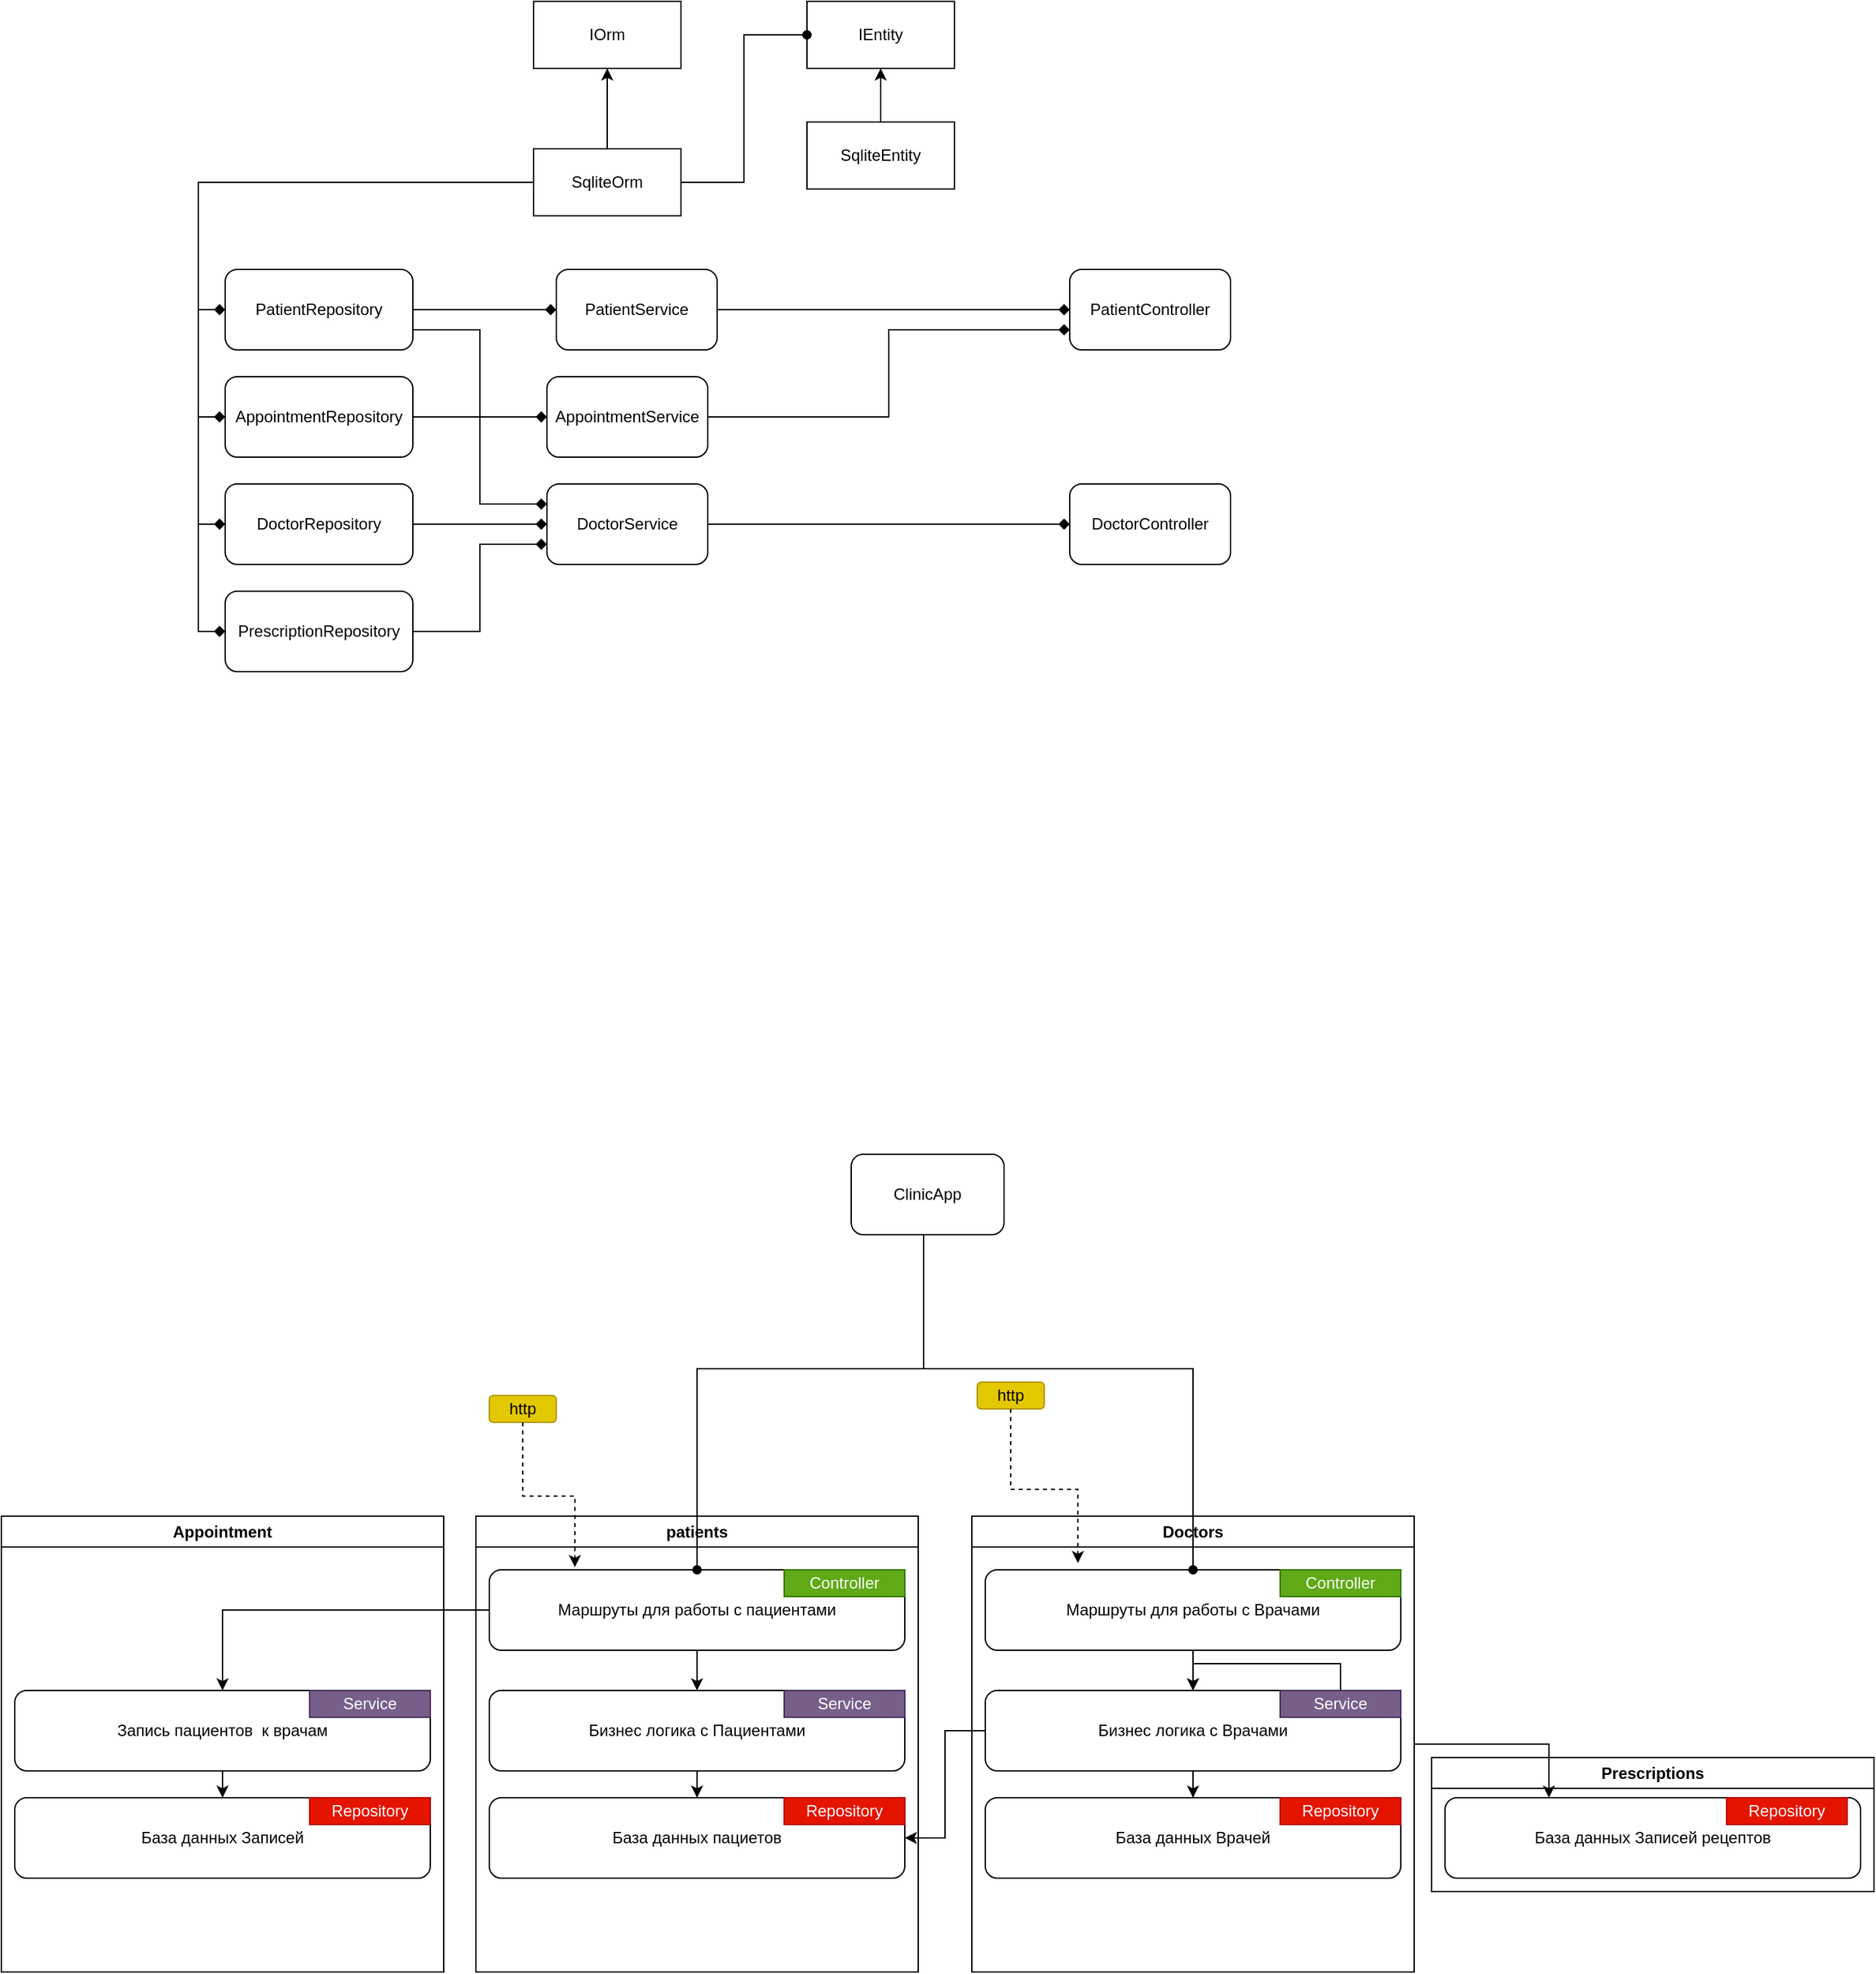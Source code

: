 <mxfile version="22.1.2" type="device">
  <diagram id="C5RBs43oDa-KdzZeNtuy" name="Page-1">
    <mxGraphModel dx="1834" dy="1582" grid="1" gridSize="10" guides="1" tooltips="1" connect="1" arrows="1" fold="1" page="0" pageScale="1" pageWidth="827" pageHeight="1169" math="0" shadow="0">
      <root>
        <mxCell id="WIyWlLk6GJQsqaUBKTNV-0" />
        <mxCell id="WIyWlLk6GJQsqaUBKTNV-1" parent="WIyWlLk6GJQsqaUBKTNV-0" />
        <mxCell id="cg0KSg9u_-q0Aa4BXfWe-5" value="Prescriptions" style="swimlane;whiteSpace=wrap;html=1;" vertex="1" parent="WIyWlLk6GJQsqaUBKTNV-1">
          <mxGeometry x="1010" y="570" width="330" height="100" as="geometry" />
        </mxCell>
        <mxCell id="cg0KSg9u_-q0Aa4BXfWe-13" value="База данных Записей рецептов" style="rounded=1;whiteSpace=wrap;html=1;align=center;" vertex="1" parent="cg0KSg9u_-q0Aa4BXfWe-5">
          <mxGeometry x="10" y="30" width="310" height="60" as="geometry" />
        </mxCell>
        <mxCell id="cg0KSg9u_-q0Aa4BXfWe-14" value="Repository" style="rounded=0;whiteSpace=wrap;html=1;fillColor=#e51400;strokeColor=#B20000;fontColor=#ffffff;" vertex="1" parent="cg0KSg9u_-q0Aa4BXfWe-5">
          <mxGeometry x="220" y="30" width="90" height="20" as="geometry" />
        </mxCell>
        <mxCell id="YM2_Y6nuZBt199N-Kwbz-7" value="IOrm" style="html=1;whiteSpace=wrap;" parent="WIyWlLk6GJQsqaUBKTNV-1" vertex="1">
          <mxGeometry x="340" y="-740" width="110" height="50" as="geometry" />
        </mxCell>
        <mxCell id="YM2_Y6nuZBt199N-Kwbz-8" value="IEntity" style="html=1;whiteSpace=wrap;" parent="WIyWlLk6GJQsqaUBKTNV-1" vertex="1">
          <mxGeometry x="544" y="-740" width="110" height="50" as="geometry" />
        </mxCell>
        <mxCell id="YM2_Y6nuZBt199N-Kwbz-10" style="edgeStyle=orthogonalEdgeStyle;rounded=0;orthogonalLoop=1;jettySize=auto;html=1;entryX=0.5;entryY=1;entryDx=0;entryDy=0;" parent="WIyWlLk6GJQsqaUBKTNV-1" source="YM2_Y6nuZBt199N-Kwbz-9" target="YM2_Y6nuZBt199N-Kwbz-7" edge="1">
          <mxGeometry relative="1" as="geometry" />
        </mxCell>
        <mxCell id="YM2_Y6nuZBt199N-Kwbz-16" style="edgeStyle=orthogonalEdgeStyle;rounded=0;orthogonalLoop=1;jettySize=auto;html=1;exitX=1;exitY=0.5;exitDx=0;exitDy=0;entryX=0;entryY=0.5;entryDx=0;entryDy=0;endArrow=oval;endFill=1;" parent="WIyWlLk6GJQsqaUBKTNV-1" source="YM2_Y6nuZBt199N-Kwbz-9" target="YM2_Y6nuZBt199N-Kwbz-8" edge="1">
          <mxGeometry relative="1" as="geometry" />
        </mxCell>
        <mxCell id="cg0KSg9u_-q0Aa4BXfWe-26" style="edgeStyle=orthogonalEdgeStyle;rounded=0;orthogonalLoop=1;jettySize=auto;html=1;entryX=0;entryY=0.5;entryDx=0;entryDy=0;endArrow=diamond;endFill=1;" edge="1" parent="WIyWlLk6GJQsqaUBKTNV-1" source="YM2_Y6nuZBt199N-Kwbz-9" target="YM2_Y6nuZBt199N-Kwbz-61">
          <mxGeometry relative="1" as="geometry" />
        </mxCell>
        <mxCell id="cg0KSg9u_-q0Aa4BXfWe-27" style="edgeStyle=orthogonalEdgeStyle;rounded=0;orthogonalLoop=1;jettySize=auto;html=1;entryX=0;entryY=0.5;entryDx=0;entryDy=0;endArrow=diamond;endFill=1;" edge="1" parent="WIyWlLk6GJQsqaUBKTNV-1" source="YM2_Y6nuZBt199N-Kwbz-9" target="YM2_Y6nuZBt199N-Kwbz-63">
          <mxGeometry relative="1" as="geometry" />
        </mxCell>
        <mxCell id="cg0KSg9u_-q0Aa4BXfWe-28" style="edgeStyle=orthogonalEdgeStyle;rounded=0;orthogonalLoop=1;jettySize=auto;html=1;entryX=0;entryY=0.5;entryDx=0;entryDy=0;endArrow=diamond;endFill=1;" edge="1" parent="WIyWlLk6GJQsqaUBKTNV-1" source="YM2_Y6nuZBt199N-Kwbz-9" target="YM2_Y6nuZBt199N-Kwbz-62">
          <mxGeometry relative="1" as="geometry" />
        </mxCell>
        <mxCell id="cg0KSg9u_-q0Aa4BXfWe-29" style="edgeStyle=orthogonalEdgeStyle;rounded=0;orthogonalLoop=1;jettySize=auto;html=1;entryX=0;entryY=0.5;entryDx=0;entryDy=0;endArrow=diamond;endFill=1;" edge="1" parent="WIyWlLk6GJQsqaUBKTNV-1" source="YM2_Y6nuZBt199N-Kwbz-9" target="cg0KSg9u_-q0Aa4BXfWe-16">
          <mxGeometry relative="1" as="geometry" />
        </mxCell>
        <mxCell id="YM2_Y6nuZBt199N-Kwbz-9" value="SqliteOrm" style="html=1;whiteSpace=wrap;" parent="WIyWlLk6GJQsqaUBKTNV-1" vertex="1">
          <mxGeometry x="340" y="-630" width="110" height="50" as="geometry" />
        </mxCell>
        <mxCell id="YM2_Y6nuZBt199N-Kwbz-12" style="edgeStyle=orthogonalEdgeStyle;rounded=0;orthogonalLoop=1;jettySize=auto;html=1;entryX=0.5;entryY=1;entryDx=0;entryDy=0;" parent="WIyWlLk6GJQsqaUBKTNV-1" source="YM2_Y6nuZBt199N-Kwbz-11" target="YM2_Y6nuZBt199N-Kwbz-8" edge="1">
          <mxGeometry relative="1" as="geometry" />
        </mxCell>
        <mxCell id="YM2_Y6nuZBt199N-Kwbz-11" value="SqliteEntity" style="html=1;whiteSpace=wrap;" parent="WIyWlLk6GJQsqaUBKTNV-1" vertex="1">
          <mxGeometry x="544" y="-650" width="110" height="50" as="geometry" />
        </mxCell>
        <mxCell id="YM2_Y6nuZBt199N-Kwbz-19" value="patients" style="swimlane;whiteSpace=wrap;html=1;" parent="WIyWlLk6GJQsqaUBKTNV-1" vertex="1">
          <mxGeometry x="297" y="390" width="330" height="340" as="geometry" />
        </mxCell>
        <mxCell id="YM2_Y6nuZBt199N-Kwbz-55" style="edgeStyle=orthogonalEdgeStyle;rounded=0;orthogonalLoop=1;jettySize=auto;html=1;" parent="YM2_Y6nuZBt199N-Kwbz-19" source="YM2_Y6nuZBt199N-Kwbz-18" target="YM2_Y6nuZBt199N-Kwbz-24" edge="1">
          <mxGeometry relative="1" as="geometry" />
        </mxCell>
        <mxCell id="YM2_Y6nuZBt199N-Kwbz-18" value="Маршруты для работы с пациентами" style="rounded=1;whiteSpace=wrap;html=1;align=center;" parent="YM2_Y6nuZBt199N-Kwbz-19" vertex="1">
          <mxGeometry x="10" y="40" width="310" height="60" as="geometry" />
        </mxCell>
        <mxCell id="YM2_Y6nuZBt199N-Kwbz-23" value="Controller" style="rounded=0;whiteSpace=wrap;html=1;fillColor=#60a917;fontColor=#ffffff;strokeColor=#2D7600;" parent="YM2_Y6nuZBt199N-Kwbz-19" vertex="1">
          <mxGeometry x="230" y="40" width="90" height="20" as="geometry" />
        </mxCell>
        <mxCell id="YM2_Y6nuZBt199N-Kwbz-53" style="edgeStyle=orthogonalEdgeStyle;rounded=0;orthogonalLoop=1;jettySize=auto;html=1;" parent="YM2_Y6nuZBt199N-Kwbz-19" source="YM2_Y6nuZBt199N-Kwbz-24" target="YM2_Y6nuZBt199N-Kwbz-27" edge="1">
          <mxGeometry relative="1" as="geometry" />
        </mxCell>
        <mxCell id="YM2_Y6nuZBt199N-Kwbz-24" value="Бизнес логика с Пациентами" style="rounded=1;whiteSpace=wrap;html=1;align=center;" parent="YM2_Y6nuZBt199N-Kwbz-19" vertex="1">
          <mxGeometry x="10" y="130" width="310" height="60" as="geometry" />
        </mxCell>
        <mxCell id="YM2_Y6nuZBt199N-Kwbz-25" value="Service" style="rounded=0;whiteSpace=wrap;html=1;fillColor=#76608a;strokeColor=#432D57;fontColor=#ffffff;" parent="YM2_Y6nuZBt199N-Kwbz-19" vertex="1">
          <mxGeometry x="230" y="130" width="90" height="20" as="geometry" />
        </mxCell>
        <mxCell id="YM2_Y6nuZBt199N-Kwbz-27" value="База данных пациетов" style="rounded=1;whiteSpace=wrap;html=1;align=center;" parent="YM2_Y6nuZBt199N-Kwbz-19" vertex="1">
          <mxGeometry x="10" y="210" width="310" height="60" as="geometry" />
        </mxCell>
        <mxCell id="YM2_Y6nuZBt199N-Kwbz-28" value="Repository" style="rounded=0;whiteSpace=wrap;html=1;fillColor=#e51400;strokeColor=#B20000;fontColor=#ffffff;" parent="YM2_Y6nuZBt199N-Kwbz-19" vertex="1">
          <mxGeometry x="230" y="210" width="90" height="20" as="geometry" />
        </mxCell>
        <mxCell id="YM2_Y6nuZBt199N-Kwbz-29" value="Doctors" style="swimlane;whiteSpace=wrap;html=1;" parent="WIyWlLk6GJQsqaUBKTNV-1" vertex="1">
          <mxGeometry x="667" y="390" width="330" height="340" as="geometry" />
        </mxCell>
        <mxCell id="YM2_Y6nuZBt199N-Kwbz-54" style="edgeStyle=orthogonalEdgeStyle;rounded=0;orthogonalLoop=1;jettySize=auto;html=1;entryX=0.5;entryY=0;entryDx=0;entryDy=0;" parent="YM2_Y6nuZBt199N-Kwbz-29" source="YM2_Y6nuZBt199N-Kwbz-30" target="YM2_Y6nuZBt199N-Kwbz-32" edge="1">
          <mxGeometry relative="1" as="geometry" />
        </mxCell>
        <mxCell id="YM2_Y6nuZBt199N-Kwbz-30" value="Маршруты для работы с Врачами" style="rounded=1;whiteSpace=wrap;html=1;align=center;" parent="YM2_Y6nuZBt199N-Kwbz-29" vertex="1">
          <mxGeometry x="10" y="40" width="310" height="60" as="geometry" />
        </mxCell>
        <mxCell id="YM2_Y6nuZBt199N-Kwbz-31" value="Controller" style="rounded=0;whiteSpace=wrap;html=1;fillColor=#60a917;fontColor=#ffffff;strokeColor=#2D7600;" parent="YM2_Y6nuZBt199N-Kwbz-29" vertex="1">
          <mxGeometry x="230" y="40" width="90" height="20" as="geometry" />
        </mxCell>
        <mxCell id="YM2_Y6nuZBt199N-Kwbz-52" style="edgeStyle=orthogonalEdgeStyle;rounded=0;orthogonalLoop=1;jettySize=auto;html=1;" parent="YM2_Y6nuZBt199N-Kwbz-29" source="YM2_Y6nuZBt199N-Kwbz-32" target="YM2_Y6nuZBt199N-Kwbz-34" edge="1">
          <mxGeometry relative="1" as="geometry" />
        </mxCell>
        <mxCell id="YM2_Y6nuZBt199N-Kwbz-32" value="Бизнес логика с Врачами" style="rounded=1;whiteSpace=wrap;html=1;align=center;" parent="YM2_Y6nuZBt199N-Kwbz-29" vertex="1">
          <mxGeometry x="10" y="130" width="310" height="60" as="geometry" />
        </mxCell>
        <mxCell id="cg0KSg9u_-q0Aa4BXfWe-0" style="edgeStyle=orthogonalEdgeStyle;rounded=0;orthogonalLoop=1;jettySize=auto;html=1;exitX=0.5;exitY=0;exitDx=0;exitDy=0;" edge="1" parent="YM2_Y6nuZBt199N-Kwbz-29" source="YM2_Y6nuZBt199N-Kwbz-33" target="YM2_Y6nuZBt199N-Kwbz-32">
          <mxGeometry relative="1" as="geometry" />
        </mxCell>
        <mxCell id="YM2_Y6nuZBt199N-Kwbz-33" value="Service" style="rounded=0;whiteSpace=wrap;html=1;fillColor=#76608a;strokeColor=#432D57;fontColor=#ffffff;" parent="YM2_Y6nuZBt199N-Kwbz-29" vertex="1">
          <mxGeometry x="230" y="130" width="90" height="20" as="geometry" />
        </mxCell>
        <mxCell id="YM2_Y6nuZBt199N-Kwbz-34" value="База данных Врачей" style="rounded=1;whiteSpace=wrap;html=1;align=center;" parent="YM2_Y6nuZBt199N-Kwbz-29" vertex="1">
          <mxGeometry x="10" y="210" width="310" height="60" as="geometry" />
        </mxCell>
        <mxCell id="YM2_Y6nuZBt199N-Kwbz-35" value="Repository" style="rounded=0;whiteSpace=wrap;html=1;fillColor=#e51400;strokeColor=#B20000;fontColor=#ffffff;" parent="YM2_Y6nuZBt199N-Kwbz-29" vertex="1">
          <mxGeometry x="230" y="210" width="90" height="20" as="geometry" />
        </mxCell>
        <mxCell id="YM2_Y6nuZBt199N-Kwbz-37" value="http" style="rounded=1;whiteSpace=wrap;html=1;fillColor=#e3c800;fontColor=#000000;strokeColor=#B09500;" parent="WIyWlLk6GJQsqaUBKTNV-1" vertex="1">
          <mxGeometry x="307" y="300" width="50" height="20" as="geometry" />
        </mxCell>
        <mxCell id="cg0KSg9u_-q0Aa4BXfWe-15" style="edgeStyle=orthogonalEdgeStyle;rounded=0;orthogonalLoop=1;jettySize=auto;html=1;entryX=0.25;entryY=0;entryDx=0;entryDy=0;" edge="1" parent="WIyWlLk6GJQsqaUBKTNV-1" source="YM2_Y6nuZBt199N-Kwbz-29" target="cg0KSg9u_-q0Aa4BXfWe-13">
          <mxGeometry relative="1" as="geometry" />
        </mxCell>
        <mxCell id="YM2_Y6nuZBt199N-Kwbz-38" style="edgeStyle=orthogonalEdgeStyle;rounded=0;orthogonalLoop=1;jettySize=auto;html=1;entryX=0.206;entryY=-0.033;entryDx=0;entryDy=0;entryPerimeter=0;dashed=1;" parent="WIyWlLk6GJQsqaUBKTNV-1" source="YM2_Y6nuZBt199N-Kwbz-37" target="YM2_Y6nuZBt199N-Kwbz-18" edge="1">
          <mxGeometry relative="1" as="geometry" />
        </mxCell>
        <mxCell id="YM2_Y6nuZBt199N-Kwbz-39" value="http" style="rounded=1;whiteSpace=wrap;html=1;fillColor=#e3c800;fontColor=#000000;strokeColor=#B09500;" parent="WIyWlLk6GJQsqaUBKTNV-1" vertex="1">
          <mxGeometry x="671" y="290" width="50" height="20" as="geometry" />
        </mxCell>
        <mxCell id="YM2_Y6nuZBt199N-Kwbz-40" style="edgeStyle=orthogonalEdgeStyle;rounded=0;orthogonalLoop=1;jettySize=auto;html=1;entryX=0.223;entryY=-0.083;entryDx=0;entryDy=0;entryPerimeter=0;dashed=1;" parent="WIyWlLk6GJQsqaUBKTNV-1" source="YM2_Y6nuZBt199N-Kwbz-39" target="YM2_Y6nuZBt199N-Kwbz-30" edge="1">
          <mxGeometry relative="1" as="geometry" />
        </mxCell>
        <mxCell id="YM2_Y6nuZBt199N-Kwbz-42" style="edgeStyle=orthogonalEdgeStyle;rounded=0;orthogonalLoop=1;jettySize=auto;html=1;entryX=0.5;entryY=0;entryDx=0;entryDy=0;endArrow=oval;endFill=1;" parent="WIyWlLk6GJQsqaUBKTNV-1" source="YM2_Y6nuZBt199N-Kwbz-41" target="YM2_Y6nuZBt199N-Kwbz-18" edge="1">
          <mxGeometry relative="1" as="geometry">
            <Array as="points">
              <mxPoint x="631" y="280" />
              <mxPoint x="462" y="280" />
            </Array>
          </mxGeometry>
        </mxCell>
        <mxCell id="YM2_Y6nuZBt199N-Kwbz-43" style="edgeStyle=orthogonalEdgeStyle;rounded=0;orthogonalLoop=1;jettySize=auto;html=1;entryX=0.5;entryY=0;entryDx=0;entryDy=0;endArrow=oval;endFill=1;" parent="WIyWlLk6GJQsqaUBKTNV-1" source="YM2_Y6nuZBt199N-Kwbz-41" target="YM2_Y6nuZBt199N-Kwbz-30" edge="1">
          <mxGeometry relative="1" as="geometry">
            <Array as="points">
              <mxPoint x="631" y="280" />
              <mxPoint x="832" y="280" />
            </Array>
          </mxGeometry>
        </mxCell>
        <mxCell id="YM2_Y6nuZBt199N-Kwbz-41" value="ClinicApp" style="rounded=1;whiteSpace=wrap;html=1;" parent="WIyWlLk6GJQsqaUBKTNV-1" vertex="1">
          <mxGeometry x="577" y="120" width="114" height="60" as="geometry" />
        </mxCell>
        <mxCell id="YM2_Y6nuZBt199N-Kwbz-44" value="Appointment" style="swimlane;whiteSpace=wrap;html=1;" parent="WIyWlLk6GJQsqaUBKTNV-1" vertex="1">
          <mxGeometry x="-57" y="390" width="330" height="340" as="geometry" />
        </mxCell>
        <mxCell id="YM2_Y6nuZBt199N-Kwbz-57" style="edgeStyle=orthogonalEdgeStyle;rounded=0;orthogonalLoop=1;jettySize=auto;html=1;" parent="YM2_Y6nuZBt199N-Kwbz-44" source="YM2_Y6nuZBt199N-Kwbz-47" target="YM2_Y6nuZBt199N-Kwbz-49" edge="1">
          <mxGeometry relative="1" as="geometry" />
        </mxCell>
        <mxCell id="YM2_Y6nuZBt199N-Kwbz-47" value="Запись пациентов&amp;nbsp; к врачам" style="rounded=1;whiteSpace=wrap;html=1;align=center;" parent="YM2_Y6nuZBt199N-Kwbz-44" vertex="1">
          <mxGeometry x="10" y="130" width="310" height="60" as="geometry" />
        </mxCell>
        <mxCell id="YM2_Y6nuZBt199N-Kwbz-48" value="Service" style="rounded=0;whiteSpace=wrap;html=1;fillColor=#76608a;strokeColor=#432D57;fontColor=#ffffff;" parent="YM2_Y6nuZBt199N-Kwbz-44" vertex="1">
          <mxGeometry x="230" y="130" width="90" height="20" as="geometry" />
        </mxCell>
        <mxCell id="YM2_Y6nuZBt199N-Kwbz-49" value="База данных Записей" style="rounded=1;whiteSpace=wrap;html=1;align=center;" parent="YM2_Y6nuZBt199N-Kwbz-44" vertex="1">
          <mxGeometry x="10" y="210" width="310" height="60" as="geometry" />
        </mxCell>
        <mxCell id="YM2_Y6nuZBt199N-Kwbz-50" value="Repository" style="rounded=0;whiteSpace=wrap;html=1;fillColor=#e51400;strokeColor=#B20000;fontColor=#ffffff;" parent="YM2_Y6nuZBt199N-Kwbz-44" vertex="1">
          <mxGeometry x="230" y="210" width="90" height="20" as="geometry" />
        </mxCell>
        <mxCell id="cg0KSg9u_-q0Aa4BXfWe-17" style="edgeStyle=orthogonalEdgeStyle;rounded=0;orthogonalLoop=1;jettySize=auto;html=1;entryX=0;entryY=0.5;entryDx=0;entryDy=0;endArrow=diamond;endFill=1;" edge="1" parent="WIyWlLk6GJQsqaUBKTNV-1" source="YM2_Y6nuZBt199N-Kwbz-61" target="YM2_Y6nuZBt199N-Kwbz-72">
          <mxGeometry relative="1" as="geometry" />
        </mxCell>
        <mxCell id="cg0KSg9u_-q0Aa4BXfWe-23" style="edgeStyle=orthogonalEdgeStyle;rounded=0;orthogonalLoop=1;jettySize=auto;html=1;exitX=1;exitY=0.75;exitDx=0;exitDy=0;entryX=0;entryY=0.25;entryDx=0;entryDy=0;endArrow=diamond;endFill=1;" edge="1" parent="WIyWlLk6GJQsqaUBKTNV-1" source="YM2_Y6nuZBt199N-Kwbz-61" target="YM2_Y6nuZBt199N-Kwbz-73">
          <mxGeometry relative="1" as="geometry" />
        </mxCell>
        <mxCell id="YM2_Y6nuZBt199N-Kwbz-61" value="PatientRepository" style="rounded=1;whiteSpace=wrap;html=1;" parent="WIyWlLk6GJQsqaUBKTNV-1" vertex="1">
          <mxGeometry x="110" y="-540" width="140" height="60" as="geometry" />
        </mxCell>
        <mxCell id="cg0KSg9u_-q0Aa4BXfWe-22" style="edgeStyle=orthogonalEdgeStyle;rounded=0;orthogonalLoop=1;jettySize=auto;html=1;entryX=0;entryY=0.5;entryDx=0;entryDy=0;endArrow=diamond;endFill=1;" edge="1" parent="WIyWlLk6GJQsqaUBKTNV-1" source="YM2_Y6nuZBt199N-Kwbz-62" target="YM2_Y6nuZBt199N-Kwbz-73">
          <mxGeometry relative="1" as="geometry" />
        </mxCell>
        <mxCell id="YM2_Y6nuZBt199N-Kwbz-62" value="DoctorRepository" style="rounded=1;whiteSpace=wrap;html=1;" parent="WIyWlLk6GJQsqaUBKTNV-1" vertex="1">
          <mxGeometry x="110" y="-380" width="140" height="60" as="geometry" />
        </mxCell>
        <mxCell id="cg0KSg9u_-q0Aa4BXfWe-21" style="edgeStyle=orthogonalEdgeStyle;rounded=0;orthogonalLoop=1;jettySize=auto;html=1;entryX=0;entryY=0.5;entryDx=0;entryDy=0;endArrow=diamond;endFill=1;" edge="1" parent="WIyWlLk6GJQsqaUBKTNV-1" source="YM2_Y6nuZBt199N-Kwbz-63" target="YM2_Y6nuZBt199N-Kwbz-74">
          <mxGeometry relative="1" as="geometry" />
        </mxCell>
        <mxCell id="YM2_Y6nuZBt199N-Kwbz-63" value="AppointmentRepository" style="rounded=1;whiteSpace=wrap;html=1;" parent="WIyWlLk6GJQsqaUBKTNV-1" vertex="1">
          <mxGeometry x="110" y="-460" width="140" height="60" as="geometry" />
        </mxCell>
        <mxCell id="cg0KSg9u_-q0Aa4BXfWe-19" style="edgeStyle=orthogonalEdgeStyle;rounded=0;orthogonalLoop=1;jettySize=auto;html=1;entryX=0;entryY=0.5;entryDx=0;entryDy=0;endArrow=diamond;endFill=1;" edge="1" parent="WIyWlLk6GJQsqaUBKTNV-1" source="YM2_Y6nuZBt199N-Kwbz-72" target="YM2_Y6nuZBt199N-Kwbz-79">
          <mxGeometry relative="1" as="geometry" />
        </mxCell>
        <mxCell id="YM2_Y6nuZBt199N-Kwbz-72" value="PatientService" style="rounded=1;whiteSpace=wrap;html=1;" parent="WIyWlLk6GJQsqaUBKTNV-1" vertex="1">
          <mxGeometry x="357" y="-540" width="120" height="60" as="geometry" />
        </mxCell>
        <mxCell id="cg0KSg9u_-q0Aa4BXfWe-25" style="edgeStyle=orthogonalEdgeStyle;rounded=0;orthogonalLoop=1;jettySize=auto;html=1;entryX=0;entryY=0.5;entryDx=0;entryDy=0;endArrow=diamond;endFill=1;" edge="1" parent="WIyWlLk6GJQsqaUBKTNV-1" source="YM2_Y6nuZBt199N-Kwbz-73" target="YM2_Y6nuZBt199N-Kwbz-80">
          <mxGeometry relative="1" as="geometry" />
        </mxCell>
        <mxCell id="YM2_Y6nuZBt199N-Kwbz-73" value="DoctorService" style="rounded=1;whiteSpace=wrap;html=1;" parent="WIyWlLk6GJQsqaUBKTNV-1" vertex="1">
          <mxGeometry x="350" y="-380" width="120" height="60" as="geometry" />
        </mxCell>
        <mxCell id="cg0KSg9u_-q0Aa4BXfWe-20" style="edgeStyle=orthogonalEdgeStyle;rounded=0;orthogonalLoop=1;jettySize=auto;html=1;entryX=0;entryY=0.75;entryDx=0;entryDy=0;endArrow=diamond;endFill=1;" edge="1" parent="WIyWlLk6GJQsqaUBKTNV-1" source="YM2_Y6nuZBt199N-Kwbz-74" target="YM2_Y6nuZBt199N-Kwbz-79">
          <mxGeometry relative="1" as="geometry" />
        </mxCell>
        <mxCell id="YM2_Y6nuZBt199N-Kwbz-74" value="AppointmentService" style="rounded=1;whiteSpace=wrap;html=1;" parent="WIyWlLk6GJQsqaUBKTNV-1" vertex="1">
          <mxGeometry x="350" y="-460" width="120" height="60" as="geometry" />
        </mxCell>
        <mxCell id="YM2_Y6nuZBt199N-Kwbz-79" value="PatientController" style="rounded=1;whiteSpace=wrap;html=1;" parent="WIyWlLk6GJQsqaUBKTNV-1" vertex="1">
          <mxGeometry x="740" y="-540" width="120" height="60" as="geometry" />
        </mxCell>
        <mxCell id="YM2_Y6nuZBt199N-Kwbz-80" value="DoctorController" style="rounded=1;whiteSpace=wrap;html=1;" parent="WIyWlLk6GJQsqaUBKTNV-1" vertex="1">
          <mxGeometry x="740" y="-380" width="120" height="60" as="geometry" />
        </mxCell>
        <mxCell id="cg0KSg9u_-q0Aa4BXfWe-2" style="edgeStyle=orthogonalEdgeStyle;rounded=0;orthogonalLoop=1;jettySize=auto;html=1;" edge="1" parent="WIyWlLk6GJQsqaUBKTNV-1" source="YM2_Y6nuZBt199N-Kwbz-18" target="YM2_Y6nuZBt199N-Kwbz-47">
          <mxGeometry relative="1" as="geometry" />
        </mxCell>
        <mxCell id="cg0KSg9u_-q0Aa4BXfWe-4" style="edgeStyle=orthogonalEdgeStyle;rounded=0;orthogonalLoop=1;jettySize=auto;html=1;entryX=1;entryY=0.5;entryDx=0;entryDy=0;" edge="1" parent="WIyWlLk6GJQsqaUBKTNV-1" source="YM2_Y6nuZBt199N-Kwbz-32" target="YM2_Y6nuZBt199N-Kwbz-27">
          <mxGeometry relative="1" as="geometry" />
        </mxCell>
        <mxCell id="cg0KSg9u_-q0Aa4BXfWe-24" style="edgeStyle=orthogonalEdgeStyle;rounded=0;orthogonalLoop=1;jettySize=auto;html=1;entryX=0;entryY=0.75;entryDx=0;entryDy=0;endArrow=diamond;endFill=1;" edge="1" parent="WIyWlLk6GJQsqaUBKTNV-1" source="cg0KSg9u_-q0Aa4BXfWe-16" target="YM2_Y6nuZBt199N-Kwbz-73">
          <mxGeometry relative="1" as="geometry" />
        </mxCell>
        <mxCell id="cg0KSg9u_-q0Aa4BXfWe-16" value="PrescriptionRepository" style="rounded=1;whiteSpace=wrap;html=1;" vertex="1" parent="WIyWlLk6GJQsqaUBKTNV-1">
          <mxGeometry x="110" y="-300" width="140" height="60" as="geometry" />
        </mxCell>
      </root>
    </mxGraphModel>
  </diagram>
</mxfile>
